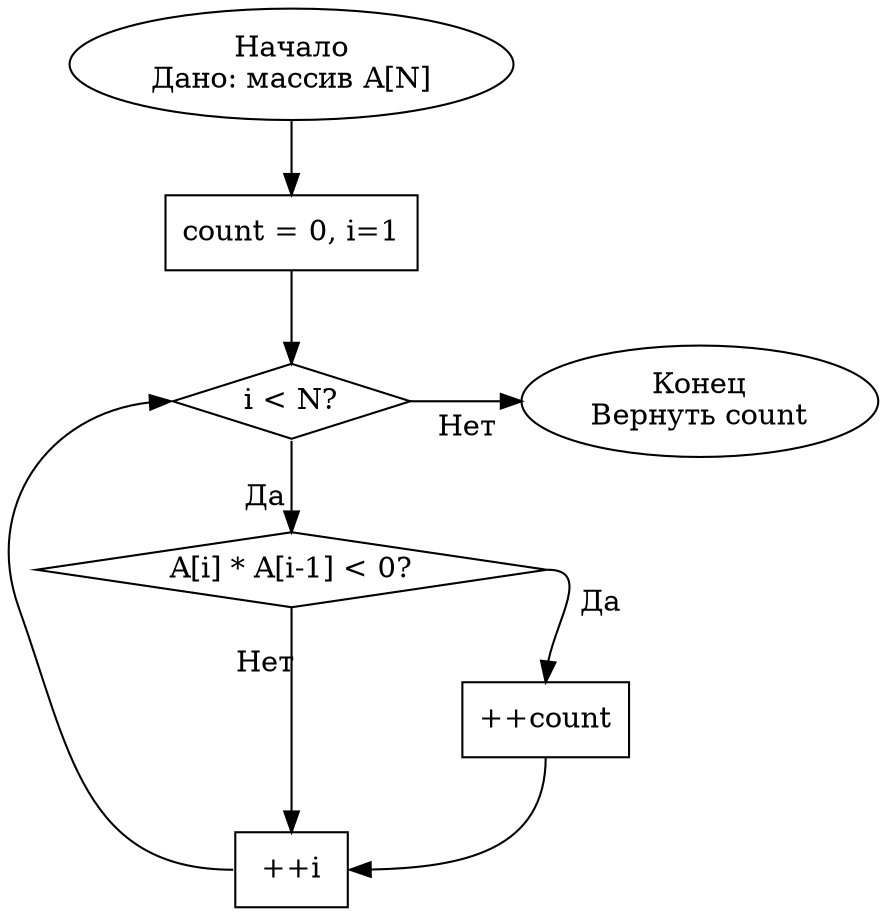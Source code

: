 digraph countNeighbors {
  truecolor = true
  font = "Times New Roman"
  node [shape = box]
  edge [weight = 1, labeldistance = 3]

  start [ label="Начало\nДано: массив A[N]", shape = ellipse]
    
  n1 [ label= "count = 0, i=1" ]
  subgraph gg1 {
    rank=same;
    n2 [ label= "i < N?", shape = diamond, group = g1]
    end [ label="Конец\nВернуть count", shape = ellipse, group=g1 ]
  }
  n3 [ label= "A[i] * A[i-1] < 0?", shape = diamond ]
  n4 [ label= "++count"]
  n5 [ label="++i"]
  

  start -> n1
  n1 -> n2
  n2:s -> n3:n [taillabel = "Да", weight = 10]
  n2:e -> end:w [ taillabel = "Нет", minlen = 3]
  n3:e -> n4:n [taillabel = "Да", weight = 10]
  n4:s -> n5:e
  n3:s -> n5:n [taillabel = "Нет", weight = 10]
  n5:w -> n2:w
}
